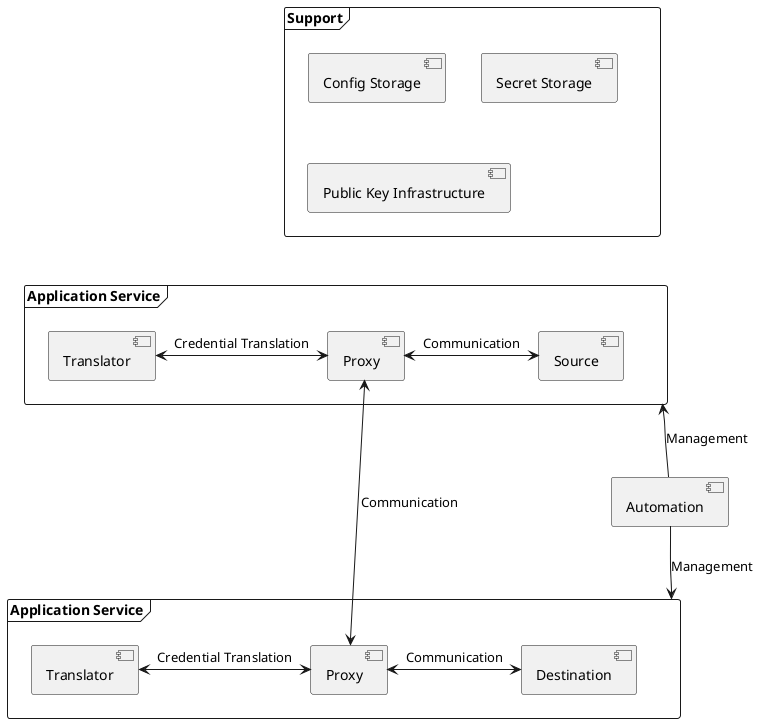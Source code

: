 @startuml
skinparam backgroundcolor transparent

component [Automation] as auto

frame "Support" as sup {
    component [Config Storage] as config
    component [Secret Storage] as secret
    component [Public Key Infrastructure] as pki
}

frame "Application Service" as app_a {
    component [Source] as src
    component [Proxy] as proxy_a
    component [Translator] as trans_a

    trans_a <-> proxy_a : Credential Translation
    proxy_a <-> src : Communication
}

frame "Application Service" as app_b {
    component [Destination] as dest
    component [Proxy] as proxy_b
    component [Translator] as trans_b

    trans_b <-> proxy_b : Credential Translation
    proxy_b <-> dest : Communication
}

sup -[hidden]--> app_a

auto -up-> app_a : Management
auto -down-> app_b : Management

proxy_a <--> proxy_b : Communication

@enduml
